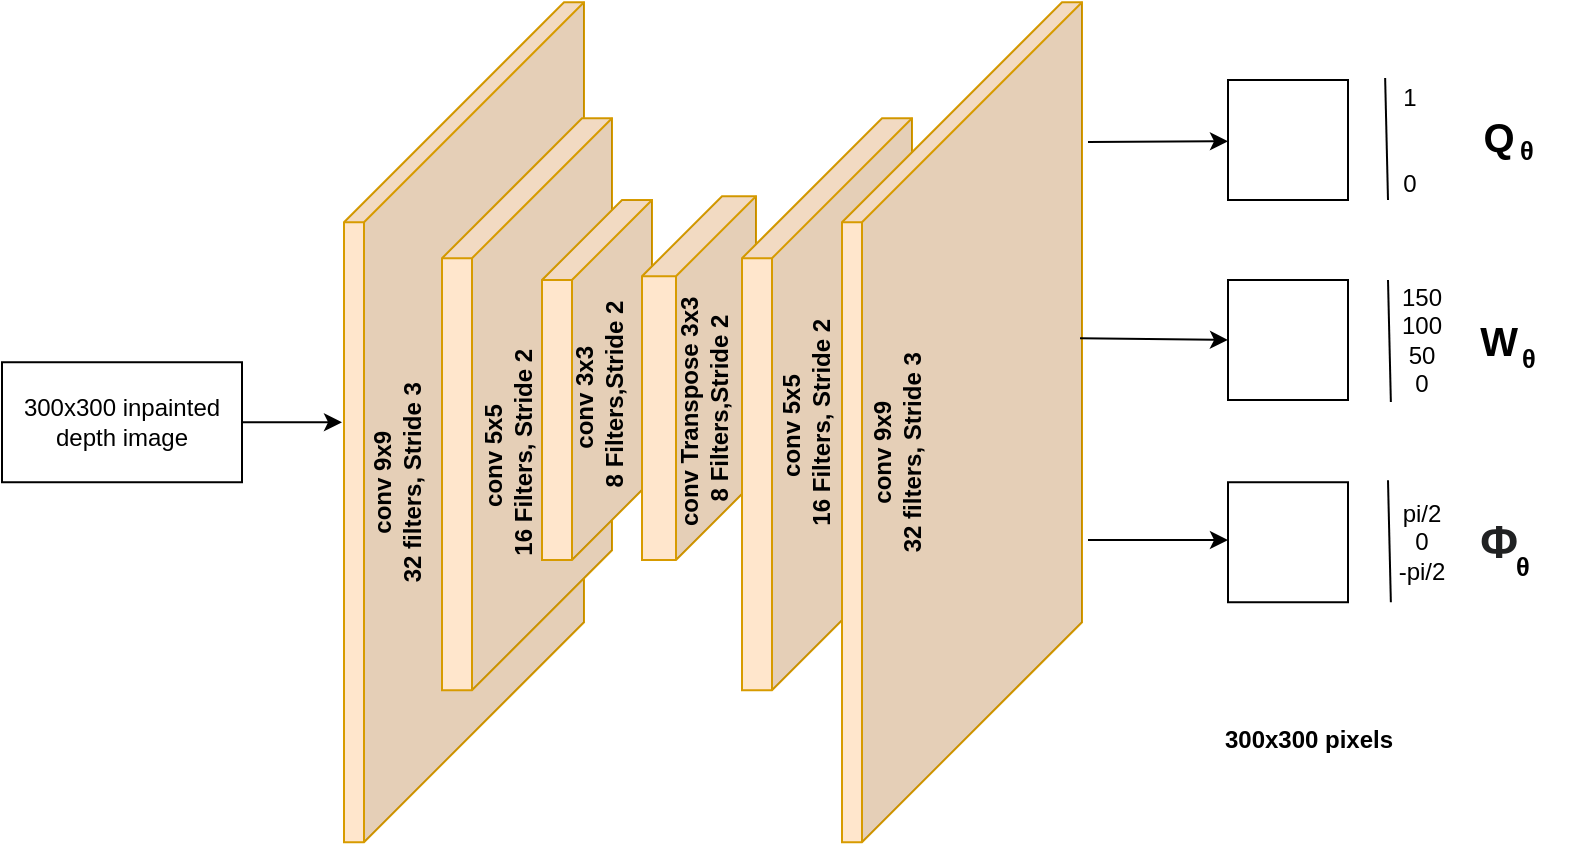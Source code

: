 <mxfile version="16.6.6" type="github">
  <diagram id="QJjx0-fPxzvcmYibJWj1" name="Page-1">
    <mxGraphModel dx="1984" dy="643" grid="1" gridSize="10" guides="1" tooltips="1" connect="1" arrows="1" fold="1" page="1" pageScale="1" pageWidth="827" pageHeight="583" math="0" shadow="0">
      <root>
        <mxCell id="0" />
        <mxCell id="1" parent="0" />
        <mxCell id="4f-DMQIj-ya-iA7LCkDa-2" value="" style="shape=cube;whiteSpace=wrap;html=1;boundedLbl=1;backgroundOutline=1;darkOpacity=0.05;darkOpacity2=0.1;size=110;direction=east;flipH=1;fillColor=#ffe6cc;strokeColor=#d79b00;" parent="1" vertex="1">
          <mxGeometry x="91" y="101.12" width="120" height="420" as="geometry" />
        </mxCell>
        <mxCell id="4f-DMQIj-ya-iA7LCkDa-5" value="" style="shape=cube;whiteSpace=wrap;html=1;boundedLbl=1;backgroundOutline=1;darkOpacity=0.05;darkOpacity2=0.1;size=70;direction=east;flipH=1;fillColor=#ffe6cc;strokeColor=#d79b00;" parent="1" vertex="1">
          <mxGeometry x="140" y="159.12" width="85" height="286" as="geometry" />
        </mxCell>
        <mxCell id="4f-DMQIj-ya-iA7LCkDa-9" value="" style="shape=cube;whiteSpace=wrap;html=1;boundedLbl=1;backgroundOutline=1;darkOpacity=0.05;darkOpacity2=0.1;size=40;direction=east;flipH=1;fillColor=#ffe6cc;strokeColor=#d79b00;" parent="1" vertex="1">
          <mxGeometry x="190" y="200" width="55" height="180" as="geometry" />
        </mxCell>
        <mxCell id="4f-DMQIj-ya-iA7LCkDa-29" value="&lt;b&gt;conv 9x9&lt;br&gt;32 filters, Stride 3&lt;br&gt;&lt;/b&gt;" style="text;html=1;strokeColor=none;fillColor=none;align=center;verticalAlign=middle;whiteSpace=wrap;rounded=0;rotation=-90;" parent="1" vertex="1">
          <mxGeometry x="10" y="326.12" width="215" height="30" as="geometry" />
        </mxCell>
        <mxCell id="4f-DMQIj-ya-iA7LCkDa-31" value="&lt;b&gt;conv 5x5&amp;nbsp;&lt;br&gt;16 Filters, Stride 2&lt;br&gt;&lt;/b&gt;" style="text;html=1;strokeColor=none;fillColor=none;align=center;verticalAlign=middle;whiteSpace=wrap;rounded=0;rotation=-90;" parent="1" vertex="1">
          <mxGeometry x="101" y="311.12" width="144" height="30" as="geometry" />
        </mxCell>
        <mxCell id="yx-lSNSfXA6hYTXVNYfT-3" value="&lt;b&gt;conv 3x3&amp;nbsp;&lt;br&gt;8 Filters,Stride 2&lt;br&gt;&lt;/b&gt;" style="text;html=1;strokeColor=none;fillColor=none;align=center;verticalAlign=middle;whiteSpace=wrap;rounded=0;rotation=-90;" parent="1" vertex="1">
          <mxGeometry x="160" y="282" width="117" height="30" as="geometry" />
        </mxCell>
        <mxCell id="yx-lSNSfXA6hYTXVNYfT-4" value="" style="shape=cube;whiteSpace=wrap;html=1;boundedLbl=1;backgroundOutline=1;darkOpacity=0.05;darkOpacity2=0.1;size=40;direction=east;flipH=1;fillColor=#ffe6cc;strokeColor=#d79b00;" parent="1" vertex="1">
          <mxGeometry x="240" y="198.12" width="57" height="181.88" as="geometry" />
        </mxCell>
        <mxCell id="yx-lSNSfXA6hYTXVNYfT-5" value="&lt;b&gt;conv Transpose 3x3&amp;nbsp;&lt;br&gt;8 Filters,Stride 2&lt;br&gt;&lt;/b&gt;" style="text;html=1;strokeColor=none;fillColor=none;align=center;verticalAlign=middle;whiteSpace=wrap;rounded=0;rotation=-90;" parent="1" vertex="1">
          <mxGeometry x="197" y="289" width="148" height="30" as="geometry" />
        </mxCell>
        <mxCell id="yx-lSNSfXA6hYTXVNYfT-7" value="" style="shape=cube;whiteSpace=wrap;html=1;boundedLbl=1;backgroundOutline=1;darkOpacity=0.05;darkOpacity2=0.1;size=70;direction=east;flipH=1;fillColor=#ffe6cc;strokeColor=#d79b00;" parent="1" vertex="1">
          <mxGeometry x="290" y="159.12" width="85" height="286" as="geometry" />
        </mxCell>
        <mxCell id="yx-lSNSfXA6hYTXVNYfT-8" value="" style="shape=cube;whiteSpace=wrap;html=1;boundedLbl=1;backgroundOutline=1;darkOpacity=0.05;darkOpacity2=0.1;size=110;direction=east;flipH=1;fillColor=#ffe6cc;strokeColor=#d79b00;" parent="1" vertex="1">
          <mxGeometry x="340" y="101.12" width="120" height="420" as="geometry" />
        </mxCell>
        <mxCell id="yx-lSNSfXA6hYTXVNYfT-9" value="&lt;b&gt;conv 5x5&amp;nbsp;&lt;br&gt;16 Filters, Stride 2&lt;br&gt;&lt;/b&gt;" style="text;html=1;strokeColor=none;fillColor=none;align=center;verticalAlign=middle;whiteSpace=wrap;rounded=0;rotation=-90;" parent="1" vertex="1">
          <mxGeometry x="250" y="296.12" width="144" height="30" as="geometry" />
        </mxCell>
        <mxCell id="yx-lSNSfXA6hYTXVNYfT-10" value="&lt;b&gt;conv 9x9&lt;br&gt;32 filters, Stride 3&lt;br&gt;&lt;/b&gt;" style="text;html=1;strokeColor=none;fillColor=none;align=center;verticalAlign=middle;whiteSpace=wrap;rounded=0;rotation=-90;" parent="1" vertex="1">
          <mxGeometry x="260" y="311.12" width="215" height="30" as="geometry" />
        </mxCell>
        <mxCell id="yx-lSNSfXA6hYTXVNYfT-13" style="edgeStyle=orthogonalEdgeStyle;rounded=0;orthogonalLoop=1;jettySize=auto;html=1;" parent="1" source="yx-lSNSfXA6hYTXVNYfT-12" edge="1">
          <mxGeometry relative="1" as="geometry">
            <mxPoint x="90" y="311.12" as="targetPoint" />
          </mxGeometry>
        </mxCell>
        <mxCell id="yx-lSNSfXA6hYTXVNYfT-12" value="300x300 inpainted depth image" style="rounded=0;whiteSpace=wrap;html=1;" parent="1" vertex="1">
          <mxGeometry x="-80" y="281.12" width="120" height="60" as="geometry" />
        </mxCell>
        <mxCell id="yx-lSNSfXA6hYTXVNYfT-14" value="" style="rounded=0;whiteSpace=wrap;html=1;" parent="1" vertex="1">
          <mxGeometry x="533" y="140" width="60" height="60" as="geometry" />
        </mxCell>
        <mxCell id="yx-lSNSfXA6hYTXVNYfT-15" value="" style="rounded=0;whiteSpace=wrap;html=1;" parent="1" vertex="1">
          <mxGeometry x="533" y="240" width="60" height="60" as="geometry" />
        </mxCell>
        <mxCell id="yx-lSNSfXA6hYTXVNYfT-16" value="" style="rounded=0;whiteSpace=wrap;html=1;" parent="1" vertex="1">
          <mxGeometry x="533" y="341.12" width="60" height="60" as="geometry" />
        </mxCell>
        <mxCell id="yx-lSNSfXA6hYTXVNYfT-17" value="300x300 pixels" style="text;html=1;align=center;verticalAlign=middle;resizable=0;points=[];autosize=1;strokeColor=none;fillColor=none;fontStyle=1" parent="1" vertex="1">
          <mxGeometry x="523" y="460" width="100" height="20" as="geometry" />
        </mxCell>
        <mxCell id="yx-lSNSfXA6hYTXVNYfT-18" value="&lt;div&gt;Q&lt;/div&gt;" style="text;html=1;align=center;verticalAlign=middle;resizable=0;points=[];autosize=1;strokeColor=none;fillColor=none;fontStyle=1;fontSize=20;" parent="1" vertex="1">
          <mxGeometry x="653" y="153.12" width="30" height="30" as="geometry" />
        </mxCell>
        <mxCell id="yx-lSNSfXA6hYTXVNYfT-22" value="" style="endArrow=classic;html=1;rounded=0;fontSize=20;" parent="1" edge="1">
          <mxGeometry width="50" height="50" relative="1" as="geometry">
            <mxPoint x="463" y="170.94" as="sourcePoint" />
            <mxPoint x="533" y="170.62" as="targetPoint" />
          </mxGeometry>
        </mxCell>
        <mxCell id="yx-lSNSfXA6hYTXVNYfT-23" value="" style="endArrow=classic;html=1;rounded=0;fontSize=20;exitX=-0.05;exitY=0.4;exitDx=0;exitDy=0;exitPerimeter=0;" parent="1" edge="1">
          <mxGeometry width="50" height="50" relative="1" as="geometry">
            <mxPoint x="459" y="269.12" as="sourcePoint" />
            <mxPoint x="533" y="270" as="targetPoint" />
          </mxGeometry>
        </mxCell>
        <mxCell id="yx-lSNSfXA6hYTXVNYfT-24" value="" style="endArrow=classic;html=1;rounded=0;fontSize=20;" parent="1" edge="1">
          <mxGeometry width="50" height="50" relative="1" as="geometry">
            <mxPoint x="463" y="370" as="sourcePoint" />
            <mxPoint x="533" y="370.0" as="targetPoint" />
          </mxGeometry>
        </mxCell>
        <mxCell id="yx-lSNSfXA6hYTXVNYfT-25" value="W" style="text;html=1;align=center;verticalAlign=middle;resizable=0;points=[];autosize=1;strokeColor=none;fillColor=none;fontStyle=1;fontSize=20;" parent="1" vertex="1">
          <mxGeometry x="653" y="255" width="30" height="30" as="geometry" />
        </mxCell>
        <mxCell id="yx-lSNSfXA6hYTXVNYfT-26" value="&lt;b style=&quot;color: rgb(32, 33, 34); font-family: sans-serif; font-size: 23px; background-color: rgb(255, 255, 255);&quot;&gt;Φ&lt;/b&gt;" style="text;html=1;align=center;verticalAlign=middle;resizable=0;points=[];autosize=1;strokeColor=none;fillColor=none;fontStyle=1;fontSize=23;" parent="1" vertex="1">
          <mxGeometry x="653" y="356.12" width="30" height="30" as="geometry" />
        </mxCell>
        <mxCell id="yx-lSNSfXA6hYTXVNYfT-27" value="" style="endArrow=none;html=1;rounded=0;fontSize=20;" parent="1" edge="1">
          <mxGeometry width="50" height="50" relative="1" as="geometry">
            <mxPoint x="613" y="200" as="sourcePoint" />
            <mxPoint x="611.57" y="139" as="targetPoint" />
          </mxGeometry>
        </mxCell>
        <mxCell id="yx-lSNSfXA6hYTXVNYfT-29" value="" style="endArrow=none;html=1;rounded=0;fontSize=20;" parent="1" edge="1">
          <mxGeometry width="50" height="50" relative="1" as="geometry">
            <mxPoint x="614.43" y="301" as="sourcePoint" />
            <mxPoint x="613.0" y="240.0" as="targetPoint" />
          </mxGeometry>
        </mxCell>
        <mxCell id="yx-lSNSfXA6hYTXVNYfT-30" value="" style="endArrow=none;html=1;rounded=0;fontSize=20;" parent="1" edge="1">
          <mxGeometry width="50" height="50" relative="1" as="geometry">
            <mxPoint x="614.43" y="401.12" as="sourcePoint" />
            <mxPoint x="613.0" y="340.12" as="targetPoint" />
          </mxGeometry>
        </mxCell>
        <mxCell id="zGp_sBCKX0VGb0yDMQ4N-3" value="1&lt;br&gt;&lt;br&gt;&lt;br&gt;0" style="text;html=1;strokeColor=none;fillColor=none;align=center;verticalAlign=middle;whiteSpace=wrap;rounded=0;" vertex="1" parent="1">
          <mxGeometry x="594" y="155" width="60" height="30" as="geometry" />
        </mxCell>
        <mxCell id="zGp_sBCKX0VGb0yDMQ4N-7" value="150&lt;br&gt;100&lt;br&gt;50&lt;br&gt;0" style="text;html=1;strokeColor=none;fillColor=none;align=center;verticalAlign=middle;whiteSpace=wrap;rounded=0;" vertex="1" parent="1">
          <mxGeometry x="600" y="255" width="60" height="30" as="geometry" />
        </mxCell>
        <mxCell id="zGp_sBCKX0VGb0yDMQ4N-9" value="pi/2&lt;br&gt;0&lt;br&gt;-pi/2" style="text;html=1;strokeColor=none;fillColor=none;align=center;verticalAlign=middle;whiteSpace=wrap;rounded=0;" vertex="1" parent="1">
          <mxGeometry x="600" y="356.12" width="60" height="30" as="geometry" />
        </mxCell>
        <mxCell id="zGp_sBCKX0VGb0yDMQ4N-10" value="&lt;span style=&quot;color: rgb(0, 0, 0); font-family: sans-serif; font-size: 12.7px; font-style: normal; letter-spacing: normal; text-indent: 0px; text-transform: none; word-spacing: 0px; background-color: rgb(255, 255, 255); display: inline; float: none;&quot;&gt;θ&lt;/span&gt;" style="text;whiteSpace=wrap;html=1;fontStyle=1" vertex="1" parent="1">
          <mxGeometry x="677" y="162.12" width="30" height="30" as="geometry" />
        </mxCell>
        <mxCell id="zGp_sBCKX0VGb0yDMQ4N-11" value="&lt;span style=&quot;color: rgb(0, 0, 0); font-family: sans-serif; font-size: 12.7px; font-style: normal; letter-spacing: normal; text-indent: 0px; text-transform: none; word-spacing: 0px; background-color: rgb(255, 255, 255); display: inline; float: none;&quot;&gt;θ&lt;/span&gt;" style="text;whiteSpace=wrap;html=1;fontStyle=1" vertex="1" parent="1">
          <mxGeometry x="678" y="266.12" width="30" height="30" as="geometry" />
        </mxCell>
        <mxCell id="zGp_sBCKX0VGb0yDMQ4N-13" value="&lt;span style=&quot;color: rgb(0, 0, 0); font-family: sans-serif; font-size: 12.7px; font-style: normal; letter-spacing: normal; text-indent: 0px; text-transform: none; word-spacing: 0px; background-color: rgb(255, 255, 255); display: inline; float: none;&quot;&gt;θ&lt;/span&gt;" style="text;whiteSpace=wrap;html=1;fontStyle=1" vertex="1" parent="1">
          <mxGeometry x="675" y="370.12" width="30" height="30" as="geometry" />
        </mxCell>
      </root>
    </mxGraphModel>
  </diagram>
</mxfile>
